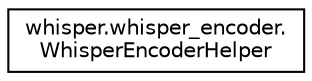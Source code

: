 digraph "Graphical Class Hierarchy"
{
 // LATEX_PDF_SIZE
  edge [fontname="Helvetica",fontsize="10",labelfontname="Helvetica",labelfontsize="10"];
  node [fontname="Helvetica",fontsize="10",shape=record];
  rankdir="LR";
  Node0 [label="whisper.whisper_encoder.\lWhisperEncoderHelper",height=0.2,width=0.4,color="black", fillcolor="white", style="filled",URL="$classwhisper_1_1whisper__encoder_1_1WhisperEncoderHelper.html",tooltip=" "];
}
